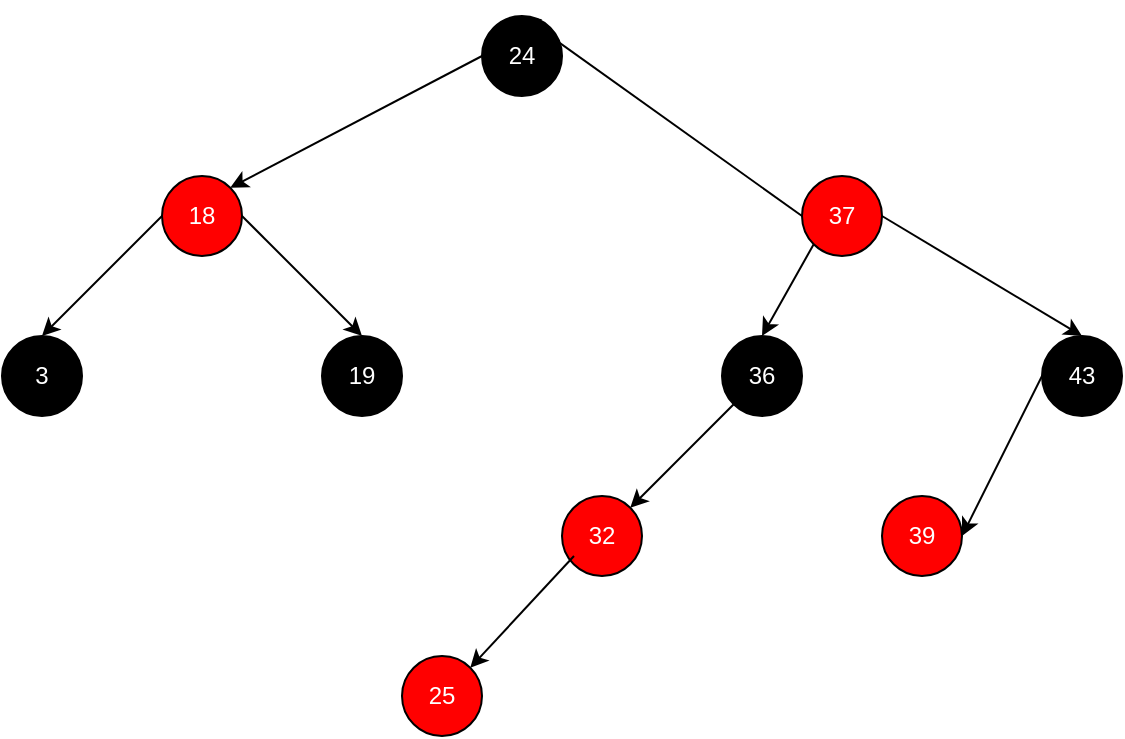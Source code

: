 <mxfile version="25.0.3">
  <diagram name="Page-1" id="j1CUTHfM_lew2WtE_cfq">
    <mxGraphModel dx="1032" dy="515" grid="1" gridSize="10" guides="1" tooltips="1" connect="1" arrows="1" fold="1" page="1" pageScale="1" pageWidth="10000" pageHeight="10000" math="0" shadow="0">
      <root>
        <mxCell id="0" />
        <mxCell id="1" parent="0" />
        <mxCell id="tVpZ6s8ooF1xdLXQ13zd-1" value="&lt;font color=&quot;#ffffff&quot;&gt;37&lt;/font&gt;" style="ellipse;whiteSpace=wrap;html=1;aspect=fixed;fillColor=#FF0000;" parent="1" vertex="1">
          <mxGeometry x="5160" y="520" width="40" height="40" as="geometry" />
        </mxCell>
        <mxCell id="tVpZ6s8ooF1xdLXQ13zd-2" value="&lt;font color=&quot;#ffffff&quot;&gt;24&lt;/font&gt;" style="ellipse;whiteSpace=wrap;html=1;aspect=fixed;fillColor=#000000;" parent="1" vertex="1">
          <mxGeometry x="5000" y="440" width="40" height="40" as="geometry" />
        </mxCell>
        <mxCell id="tVpZ6s8ooF1xdLXQ13zd-3" value="" style="endArrow=classic;html=1;rounded=0;entryX=0.5;entryY=0;entryDx=0;entryDy=0;exitX=0;exitY=0.5;exitDx=0;exitDy=0;" parent="1" target="tVpZ6s8ooF1xdLXQ13zd-2" edge="1" source="tVpZ6s8ooF1xdLXQ13zd-1">
          <mxGeometry width="50" height="50" relative="1" as="geometry">
            <mxPoint x="5280" y="420" as="sourcePoint" />
            <mxPoint x="5330" y="370" as="targetPoint" />
          </mxGeometry>
        </mxCell>
        <mxCell id="tVpZ6s8ooF1xdLXQ13zd-4" value="&lt;font color=&quot;#ffffff&quot;&gt;43&lt;/font&gt;" style="ellipse;whiteSpace=wrap;html=1;aspect=fixed;fillColor=#000000;" parent="1" vertex="1">
          <mxGeometry x="5280" y="600" width="40" height="40" as="geometry" />
        </mxCell>
        <mxCell id="tVpZ6s8ooF1xdLXQ13zd-5" value="" style="endArrow=classic;html=1;rounded=0;entryX=0.5;entryY=0;entryDx=0;entryDy=0;" parent="1" target="tVpZ6s8ooF1xdLXQ13zd-4" edge="1">
          <mxGeometry width="50" height="50" relative="1" as="geometry">
            <mxPoint x="5200" y="540" as="sourcePoint" />
            <mxPoint x="5250" y="490" as="targetPoint" />
          </mxGeometry>
        </mxCell>
        <mxCell id="J22uuMfeXZK0YEk9KujG-1" value="&lt;font color=&quot;#ffffff&quot;&gt;18&lt;/font&gt;" style="ellipse;whiteSpace=wrap;html=1;aspect=fixed;fillColor=#FF0000;" vertex="1" parent="1">
          <mxGeometry x="4840" y="520" width="40" height="40" as="geometry" />
        </mxCell>
        <mxCell id="J22uuMfeXZK0YEk9KujG-2" value="" style="endArrow=classic;html=1;rounded=0;entryX=1;entryY=0;entryDx=0;entryDy=0;" edge="1" parent="1" target="J22uuMfeXZK0YEk9KujG-1">
          <mxGeometry width="50" height="50" relative="1" as="geometry">
            <mxPoint x="5000" y="460" as="sourcePoint" />
            <mxPoint x="5050" y="410" as="targetPoint" />
          </mxGeometry>
        </mxCell>
        <mxCell id="J22uuMfeXZK0YEk9KujG-3" value="&lt;font color=&quot;#ffffff&quot;&gt;39&lt;/font&gt;" style="ellipse;whiteSpace=wrap;html=1;aspect=fixed;fillColor=#ff0000;" vertex="1" parent="1">
          <mxGeometry x="5200" y="680" width="40" height="40" as="geometry" />
        </mxCell>
        <mxCell id="J22uuMfeXZK0YEk9KujG-4" value="" style="endArrow=classic;html=1;rounded=0;entryX=1;entryY=0.5;entryDx=0;entryDy=0;exitX=0;exitY=0.5;exitDx=0;exitDy=0;" edge="1" parent="1" source="tVpZ6s8ooF1xdLXQ13zd-4" target="J22uuMfeXZK0YEk9KujG-3">
          <mxGeometry width="50" height="50" relative="1" as="geometry">
            <mxPoint x="5160" y="620" as="sourcePoint" />
            <mxPoint x="5210" y="570" as="targetPoint" />
          </mxGeometry>
        </mxCell>
        <mxCell id="J22uuMfeXZK0YEk9KujG-5" value="&lt;font color=&quot;#ffffff&quot;&gt;36&lt;/font&gt;" style="ellipse;whiteSpace=wrap;html=1;aspect=fixed;fillColor=#000000;" vertex="1" parent="1">
          <mxGeometry x="5120" y="600" width="40" height="40" as="geometry" />
        </mxCell>
        <mxCell id="J22uuMfeXZK0YEk9KujG-7" value="&lt;font color=&quot;#ffffff&quot;&gt;19&lt;/font&gt;" style="ellipse;whiteSpace=wrap;html=1;aspect=fixed;fillColor=#000000;" vertex="1" parent="1">
          <mxGeometry x="4920" y="600" width="40" height="40" as="geometry" />
        </mxCell>
        <mxCell id="J22uuMfeXZK0YEk9KujG-9" value="&lt;font color=&quot;#ffffff&quot;&gt;32&lt;/font&gt;" style="ellipse;whiteSpace=wrap;html=1;aspect=fixed;fillColor=#ff0000;" vertex="1" parent="1">
          <mxGeometry x="5040" y="680" width="40" height="40" as="geometry" />
        </mxCell>
        <mxCell id="J22uuMfeXZK0YEk9KujG-10" value="" style="endArrow=classic;html=1;rounded=0;entryX=1;entryY=0;entryDx=0;entryDy=0;" edge="1" parent="1" source="J22uuMfeXZK0YEk9KujG-5" target="J22uuMfeXZK0YEk9KujG-9">
          <mxGeometry width="50" height="50" relative="1" as="geometry">
            <mxPoint x="5320" y="750" as="sourcePoint" />
            <mxPoint x="5370" y="700" as="targetPoint" />
          </mxGeometry>
        </mxCell>
        <mxCell id="J22uuMfeXZK0YEk9KujG-11" value="&lt;font color=&quot;#ffffff&quot;&gt;3&lt;/font&gt;" style="ellipse;whiteSpace=wrap;html=1;aspect=fixed;fillColor=#000000;" vertex="1" parent="1">
          <mxGeometry x="4760" y="600" width="40" height="40" as="geometry" />
        </mxCell>
        <mxCell id="J22uuMfeXZK0YEk9KujG-12" value="" style="endArrow=classic;html=1;rounded=0;exitX=0;exitY=0.5;exitDx=0;exitDy=0;entryX=0.5;entryY=0;entryDx=0;entryDy=0;" edge="1" parent="1" source="J22uuMfeXZK0YEk9KujG-1" target="J22uuMfeXZK0YEk9KujG-11">
          <mxGeometry width="50" height="50" relative="1" as="geometry">
            <mxPoint x="5310" y="720" as="sourcePoint" />
            <mxPoint x="5360" y="670" as="targetPoint" />
          </mxGeometry>
        </mxCell>
        <mxCell id="J22uuMfeXZK0YEk9KujG-13" value="" style="endArrow=classic;html=1;rounded=0;exitX=1;exitY=0.5;exitDx=0;exitDy=0;entryX=0.5;entryY=0;entryDx=0;entryDy=0;" edge="1" parent="1" source="J22uuMfeXZK0YEk9KujG-1" target="J22uuMfeXZK0YEk9KujG-7">
          <mxGeometry width="50" height="50" relative="1" as="geometry">
            <mxPoint x="5310" y="720" as="sourcePoint" />
            <mxPoint x="5360" y="670" as="targetPoint" />
          </mxGeometry>
        </mxCell>
        <mxCell id="J22uuMfeXZK0YEk9KujG-14" value="" style="endArrow=classic;html=1;rounded=0;exitX=0;exitY=1;exitDx=0;exitDy=0;entryX=0.5;entryY=0;entryDx=0;entryDy=0;" edge="1" parent="1" source="tVpZ6s8ooF1xdLXQ13zd-1" target="J22uuMfeXZK0YEk9KujG-5">
          <mxGeometry width="50" height="50" relative="1" as="geometry">
            <mxPoint x="5310" y="720" as="sourcePoint" />
            <mxPoint x="5360" y="670" as="targetPoint" />
          </mxGeometry>
        </mxCell>
        <mxCell id="J22uuMfeXZK0YEk9KujG-15" value="&lt;font color=&quot;#ffffff&quot;&gt;25&lt;/font&gt;" style="ellipse;whiteSpace=wrap;html=1;aspect=fixed;fillColor=#ff0000;" vertex="1" parent="1">
          <mxGeometry x="4960" y="760" width="40" height="40" as="geometry" />
        </mxCell>
        <mxCell id="J22uuMfeXZK0YEk9KujG-16" value="" style="endArrow=classic;html=1;rounded=0;entryX=1;entryY=0;entryDx=0;entryDy=0;" edge="1" parent="1" target="J22uuMfeXZK0YEk9KujG-15">
          <mxGeometry width="50" height="50" relative="1" as="geometry">
            <mxPoint x="5046" y="710" as="sourcePoint" />
            <mxPoint x="5290" y="776" as="targetPoint" />
          </mxGeometry>
        </mxCell>
      </root>
    </mxGraphModel>
  </diagram>
</mxfile>
